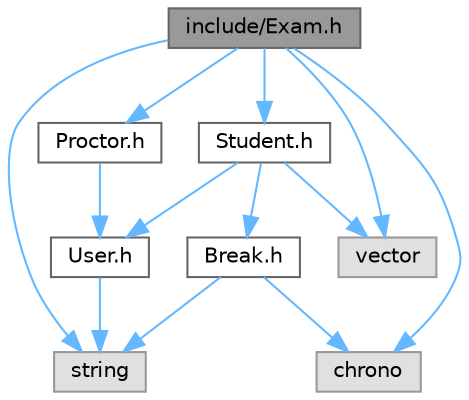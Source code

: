 digraph "include/Exam.h"
{
 // LATEX_PDF_SIZE
  bgcolor="transparent";
  edge [fontname=Helvetica,fontsize=10,labelfontname=Helvetica,labelfontsize=10];
  node [fontname=Helvetica,fontsize=10,shape=box,height=0.2,width=0.4];
  Node1 [id="Node000001",label="include/Exam.h",height=0.2,width=0.4,color="gray40", fillcolor="grey60", style="filled", fontcolor="black",tooltip=" "];
  Node1 -> Node2 [id="edge1_Node000001_Node000002",color="steelblue1",style="solid",tooltip=" "];
  Node2 [id="Node000002",label="Student.h",height=0.2,width=0.4,color="grey40", fillcolor="white", style="filled",URL="$Student_8h.html",tooltip=" "];
  Node2 -> Node3 [id="edge2_Node000002_Node000003",color="steelblue1",style="solid",tooltip=" "];
  Node3 [id="Node000003",label="User.h",height=0.2,width=0.4,color="grey40", fillcolor="white", style="filled",URL="$User_8h.html",tooltip=" "];
  Node3 -> Node4 [id="edge3_Node000003_Node000004",color="steelblue1",style="solid",tooltip=" "];
  Node4 [id="Node000004",label="string",height=0.2,width=0.4,color="grey60", fillcolor="#E0E0E0", style="filled",tooltip=" "];
  Node2 -> Node5 [id="edge4_Node000002_Node000005",color="steelblue1",style="solid",tooltip=" "];
  Node5 [id="Node000005",label="Break.h",height=0.2,width=0.4,color="grey40", fillcolor="white", style="filled",URL="$Break_8h.html",tooltip="Definition of the Break class."];
  Node5 -> Node6 [id="edge5_Node000005_Node000006",color="steelblue1",style="solid",tooltip=" "];
  Node6 [id="Node000006",label="chrono",height=0.2,width=0.4,color="grey60", fillcolor="#E0E0E0", style="filled",tooltip=" "];
  Node5 -> Node4 [id="edge6_Node000005_Node000004",color="steelblue1",style="solid",tooltip=" "];
  Node2 -> Node7 [id="edge7_Node000002_Node000007",color="steelblue1",style="solid",tooltip=" "];
  Node7 [id="Node000007",label="vector",height=0.2,width=0.4,color="grey60", fillcolor="#E0E0E0", style="filled",tooltip=" "];
  Node1 -> Node8 [id="edge8_Node000001_Node000008",color="steelblue1",style="solid",tooltip=" "];
  Node8 [id="Node000008",label="Proctor.h",height=0.2,width=0.4,color="grey40", fillcolor="white", style="filled",URL="$Proctor_8h.html",tooltip="Definition of the Proctor class."];
  Node8 -> Node3 [id="edge9_Node000008_Node000003",color="steelblue1",style="solid",tooltip=" "];
  Node1 -> Node4 [id="edge10_Node000001_Node000004",color="steelblue1",style="solid",tooltip=" "];
  Node1 -> Node7 [id="edge11_Node000001_Node000007",color="steelblue1",style="solid",tooltip=" "];
  Node1 -> Node6 [id="edge12_Node000001_Node000006",color="steelblue1",style="solid",tooltip=" "];
}

